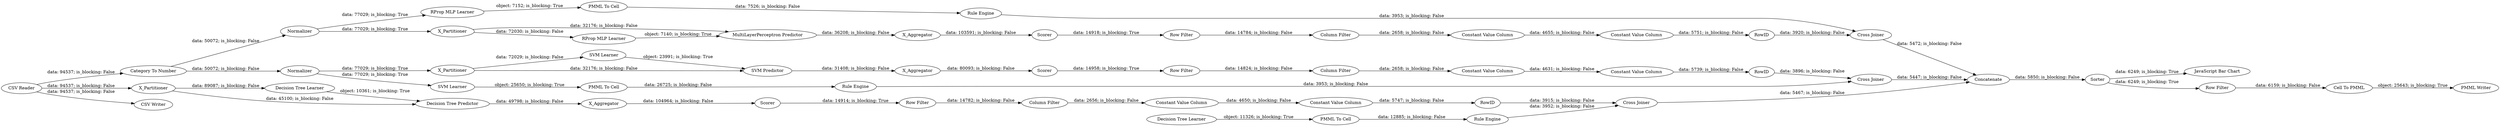 digraph {
	"8635588043025123936_293" [label=RowID]
	"8635588043025123936_294" [label="Column Filter"]
	"8649209749964862701_58" [label="Category To Number"]
	"7131705559042580990_2" [label=X_Partitioner]
	"8635588043025123936_9" [label="Row Filter"]
	"1364872594766052268_35" [label="RProp MLP Learner"]
	"7131705559042580990_31" [label="Decision Tree Learner"]
	"-6239831647208929924_9" [label="Row Filter"]
	"-4684866846163074734_39" [label=Normalizer]
	"8635588043025123936_292" [label="Constant Value Column"]
	"8649209749964862701_52" [label=Sorter]
	"7263360572519660302_2" [label=X_Partitioner]
	"-4684866846163074734_7" [label=X_Aggregator]
	"-907264888068320866_35" [label="Rule Engine"]
	"-1747783658547911229_34" [label="Rule Engine"]
	"-4684866846163074734_32" [label="MultiLayerPerceptron Predictor"]
	"8649209749964862701_61" [label="PMML Writer"]
	"8649209749964862701_54" [label="Cell To PMML"]
	"-4684866846163074734_40" [label=Scorer]
	"1364872594766052268_22" [label="PMML To Cell"]
	"6636436063372264397_294" [label="Column Filter"]
	"1364872594766052268_34" [label="Rule Engine"]
	"6636436063372264397_9" [label="Row Filter"]
	"-4684866846163074734_31" [label="RProp MLP Learner"]
	"7263360572519660302_7" [label=X_Aggregator]
	"8649209749964862701_63" [label="CSV Writer"]
	"-6239831647208929924_292" [label="Constant Value Column"]
	"7131705559042580990_32" [label="Decision Tree Predictor"]
	"-6239831647208929924_290" [label="Constant Value Column"]
	"8649209749964862701_62" [label="CSV Reader"]
	"7131705559042580990_39" [label=Scorer]
	"-6239831647208929924_294" [label="Column Filter"]
	"7263360572519660302_31" [label="SVM Learner"]
	"8649209749964862701_60" [label=Concatenate]
	"-1747783658547911229_28" [label="PMML To Cell"]
	"6636436063372264397_290" [label="Constant Value Column"]
	"6636436063372264397_293" [label=RowID]
	"8649209749964862701_59" [label="JavaScript Bar Chart"]
	"-4684866846163074734_2" [label=X_Partitioner]
	"-1747783658547911229_33" [label="Decision Tree Learner"]
	"8649209749964862701_53" [label="Row Filter"]
	"7263360572519660302_32" [label="SVM Predictor"]
	"7263360572519660302_39" [label="Cross Joiner"]
	"8635588043025123936_290" [label="Constant Value Column"]
	"7131705559042580990_38" [label="Cross Joiner"]
	"-907264888068320866_34" [label="PMML To Cell"]
	"-907264888068320866_33" [label="SVM Learner"]
	"7263360572519660302_40" [label=Normalizer]
	"-4684866846163074734_38" [label="Cross Joiner"]
	"7263360572519660302_41" [label=Scorer]
	"7131705559042580990_7" [label=X_Aggregator]
	"6636436063372264397_292" [label="Constant Value Column"]
	"-6239831647208929924_293" [label=RowID]
	"-1747783658547911229_33" -> "-1747783658547911229_28" [label="object: 11326; is_blocking: True"]
	"8649209749964862701_62" -> "8649209749964862701_58" [label="data: 94537; is_blocking: False"]
	"8635588043025123936_9" -> "8635588043025123936_294" [label="data: 14784; is_blocking: False"]
	"6636436063372264397_294" -> "6636436063372264397_290" [label="data: 2658; is_blocking: False"]
	"-1747783658547911229_28" -> "-1747783658547911229_34" [label="data: 12885; is_blocking: False"]
	"-4684866846163074734_38" -> "8649209749964862701_60" [label="data: 5472; is_blocking: False"]
	"7131705559042580990_38" -> "8649209749964862701_60" [label="data: 5467; is_blocking: False"]
	"7131705559042580990_39" -> "-6239831647208929924_9" [label="data: 14914; is_blocking: True"]
	"8649209749964862701_53" -> "8649209749964862701_54" [label="data: 6159; is_blocking: False"]
	"8649209749964862701_58" -> "7263360572519660302_40" [label="data: 50072; is_blocking: False"]
	"-6239831647208929924_294" -> "-6239831647208929924_290" [label="data: 2656; is_blocking: False"]
	"8649209749964862701_62" -> "7131705559042580990_2" [label="data: 94537; is_blocking: False"]
	"-4684866846163074734_39" -> "1364872594766052268_35" [label="data: 77029; is_blocking: True"]
	"-907264888068320866_33" -> "-907264888068320866_34" [label="object: 25650; is_blocking: True"]
	"-4684866846163074734_40" -> "8635588043025123936_9" [label="data: 14918; is_blocking: True"]
	"7131705559042580990_31" -> "7131705559042580990_32" [label="object: 10361; is_blocking: True"]
	"7263360572519660302_40" -> "7263360572519660302_2" [label="data: 77029; is_blocking: True"]
	"7263360572519660302_7" -> "7263360572519660302_41" [label="data: 80093; is_blocking: False"]
	"-6239831647208929924_290" -> "-6239831647208929924_292" [label="data: 4650; is_blocking: False"]
	"-6239831647208929924_292" -> "-6239831647208929924_293" [label="data: 5747; is_blocking: False"]
	"8635588043025123936_293" -> "-4684866846163074734_38" [label="data: 3920; is_blocking: False"]
	"-4684866846163074734_7" -> "-4684866846163074734_40" [label="data: 103591; is_blocking: False"]
	"7263360572519660302_32" -> "7263360572519660302_7" [label="data: 31408; is_blocking: False"]
	"1364872594766052268_22" -> "1364872594766052268_34" [label="data: 7526; is_blocking: False"]
	"7131705559042580990_7" -> "7131705559042580990_39" [label="data: 104964; is_blocking: False"]
	"8649209749964862701_60" -> "8649209749964862701_52" [label="data: 5850; is_blocking: False"]
	"-4684866846163074734_2" -> "-4684866846163074734_31" [label="data: 72030; is_blocking: False"]
	"-6239831647208929924_9" -> "-6239831647208929924_294" [label="data: 14782; is_blocking: False"]
	"7263360572519660302_41" -> "6636436063372264397_9" [label="data: 14958; is_blocking: True"]
	"-907264888068320866_35" -> "7263360572519660302_39" [label="data: 3953; is_blocking: False"]
	"6636436063372264397_290" -> "6636436063372264397_292" [label="data: 4631; is_blocking: False"]
	"-907264888068320866_34" -> "-907264888068320866_35" [label="data: 26725; is_blocking: False"]
	"-4684866846163074734_2" -> "-4684866846163074734_32" [label="data: 32176; is_blocking: False"]
	"-4684866846163074734_31" -> "-4684866846163074734_32" [label="object: 7140; is_blocking: True"]
	"6636436063372264397_292" -> "6636436063372264397_293" [label="data: 5739; is_blocking: False"]
	"1364872594766052268_34" -> "-4684866846163074734_38" [label="data: 3953; is_blocking: False"]
	"7263360572519660302_2" -> "7263360572519660302_31" [label="data: 72029; is_blocking: False"]
	"-1747783658547911229_34" -> "7131705559042580990_38" [label="data: 3952; is_blocking: False"]
	"-4684866846163074734_32" -> "-4684866846163074734_7" [label="data: 36208; is_blocking: False"]
	"6636436063372264397_293" -> "7263360572519660302_39" [label="data: 3896; is_blocking: False"]
	"7263360572519660302_39" -> "8649209749964862701_60" [label="data: 5447; is_blocking: False"]
	"8649209749964862701_54" -> "8649209749964862701_61" [label="object: 25643; is_blocking: True"]
	"7131705559042580990_32" -> "7131705559042580990_7" [label="data: 49798; is_blocking: False"]
	"-6239831647208929924_293" -> "7131705559042580990_38" [label="data: 3915; is_blocking: False"]
	"8649209749964862701_52" -> "8649209749964862701_59" [label="data: 6249; is_blocking: True"]
	"7131705559042580990_2" -> "7131705559042580990_31" [label="data: 89087; is_blocking: False"]
	"8649209749964862701_52" -> "8649209749964862701_53" [label="data: 6249; is_blocking: True"]
	"-4684866846163074734_39" -> "-4684866846163074734_2" [label="data: 77029; is_blocking: True"]
	"6636436063372264397_9" -> "6636436063372264397_294" [label="data: 14824; is_blocking: False"]
	"8649209749964862701_62" -> "8649209749964862701_63" [label="data: 94537; is_blocking: False"]
	"7131705559042580990_2" -> "7131705559042580990_32" [label="data: 45100; is_blocking: False"]
	"8635588043025123936_290" -> "8635588043025123936_292" [label="data: 4655; is_blocking: False"]
	"1364872594766052268_35" -> "1364872594766052268_22" [label="object: 7152; is_blocking: True"]
	"7263360572519660302_2" -> "7263360572519660302_32" [label="data: 32176; is_blocking: False"]
	"7263360572519660302_31" -> "7263360572519660302_32" [label="object: 23991; is_blocking: True"]
	"8635588043025123936_294" -> "8635588043025123936_290" [label="data: 2658; is_blocking: False"]
	"7263360572519660302_40" -> "-907264888068320866_33" [label="data: 77029; is_blocking: True"]
	"8649209749964862701_58" -> "-4684866846163074734_39" [label="data: 50072; is_blocking: False"]
	"8635588043025123936_292" -> "8635588043025123936_293" [label="data: 5751; is_blocking: False"]
	rankdir=LR
}
